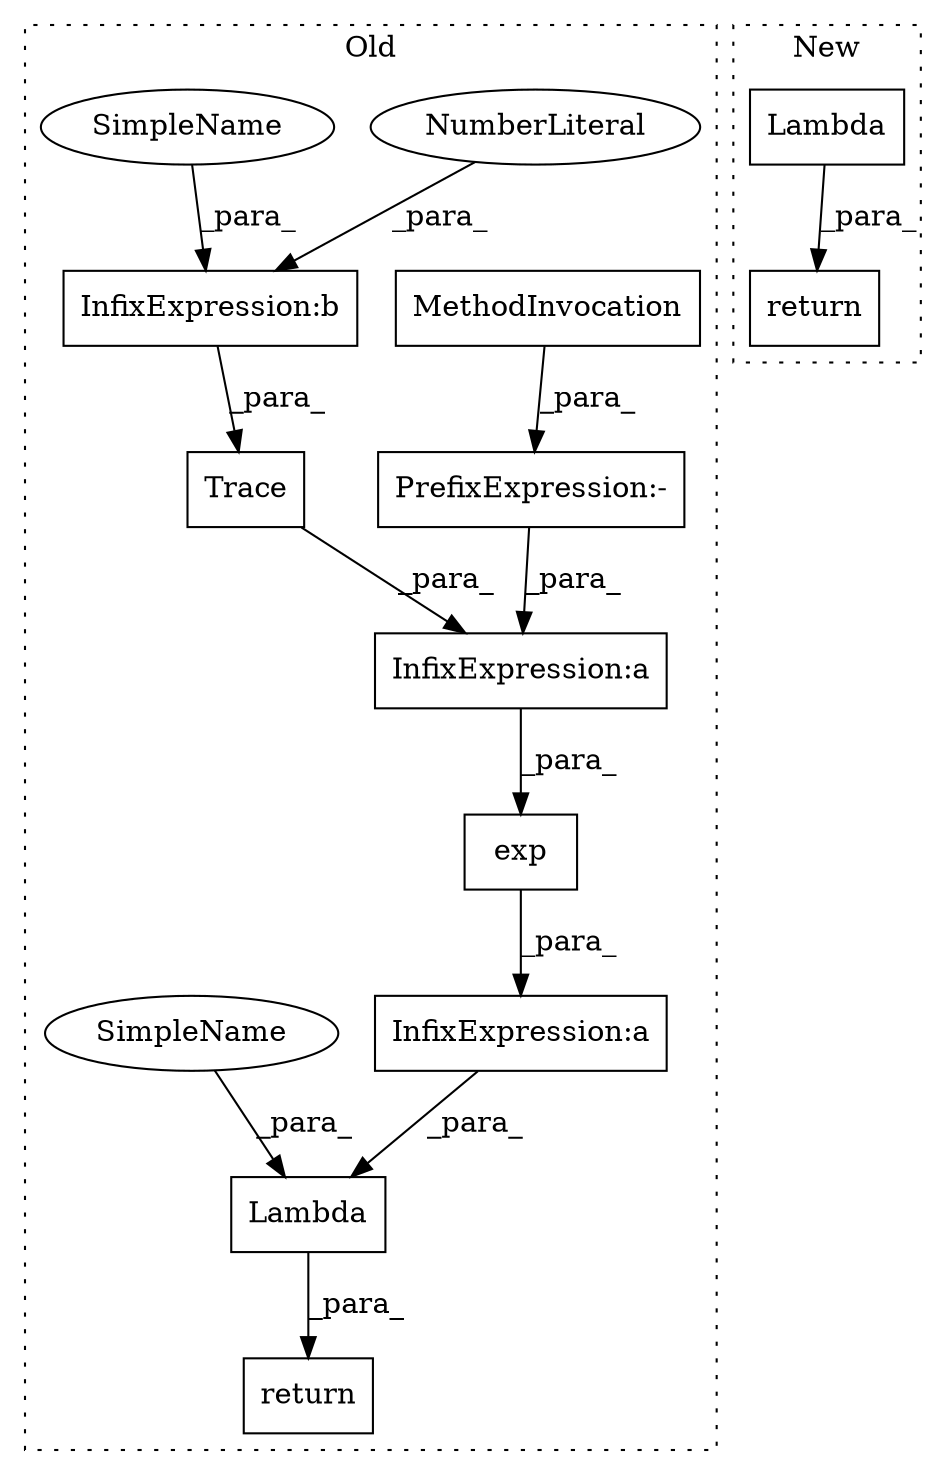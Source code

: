 digraph G {
subgraph cluster0 {
1 [label="return" a="41" s="5941" l="7" shape="box"];
4 [label="InfixExpression:a" a="27" s="5966" l="3" shape="box"];
5 [label="InfixExpression:a" a="27" s="5982" l="3" shape="box"];
6 [label="Lambda" a="32" s="5948,5989" l="7,1" shape="box"];
7 [label="Trace" a="32" s="5969,5980" l="6,1" shape="box"];
8 [label="InfixExpression:b" a="27" s="5976" l="3" shape="box"];
9 [label="NumberLiteral" a="34" s="5979" l="1" shape="ellipse"];
10 [label="MethodInvocation" a="32" s="5962,5965" l="2,1" shape="box"];
11 [label="exp" a="32" s="5957,5981" l="4,1" shape="box"];
12 [label="PrefixExpression:-" a="38" s="5961" l="1" shape="box"];
13 [label="SimpleName" a="42" s="5975" l="1" shape="ellipse"];
14 [label="SimpleName" a="42" s="5955" l="1" shape="ellipse"];
label = "Old";
style="dotted";
}
subgraph cluster1 {
2 [label="Lambda" a="32" s="5968,5979" l="7,1" shape="box"];
3 [label="return" a="41" s="5961" l="7" shape="box"];
label = "New";
style="dotted";
}
2 -> 3 [label="_para_"];
4 -> 11 [label="_para_"];
5 -> 6 [label="_para_"];
6 -> 1 [label="_para_"];
7 -> 4 [label="_para_"];
8 -> 7 [label="_para_"];
9 -> 8 [label="_para_"];
10 -> 12 [label="_para_"];
11 -> 5 [label="_para_"];
12 -> 4 [label="_para_"];
13 -> 8 [label="_para_"];
14 -> 6 [label="_para_"];
}